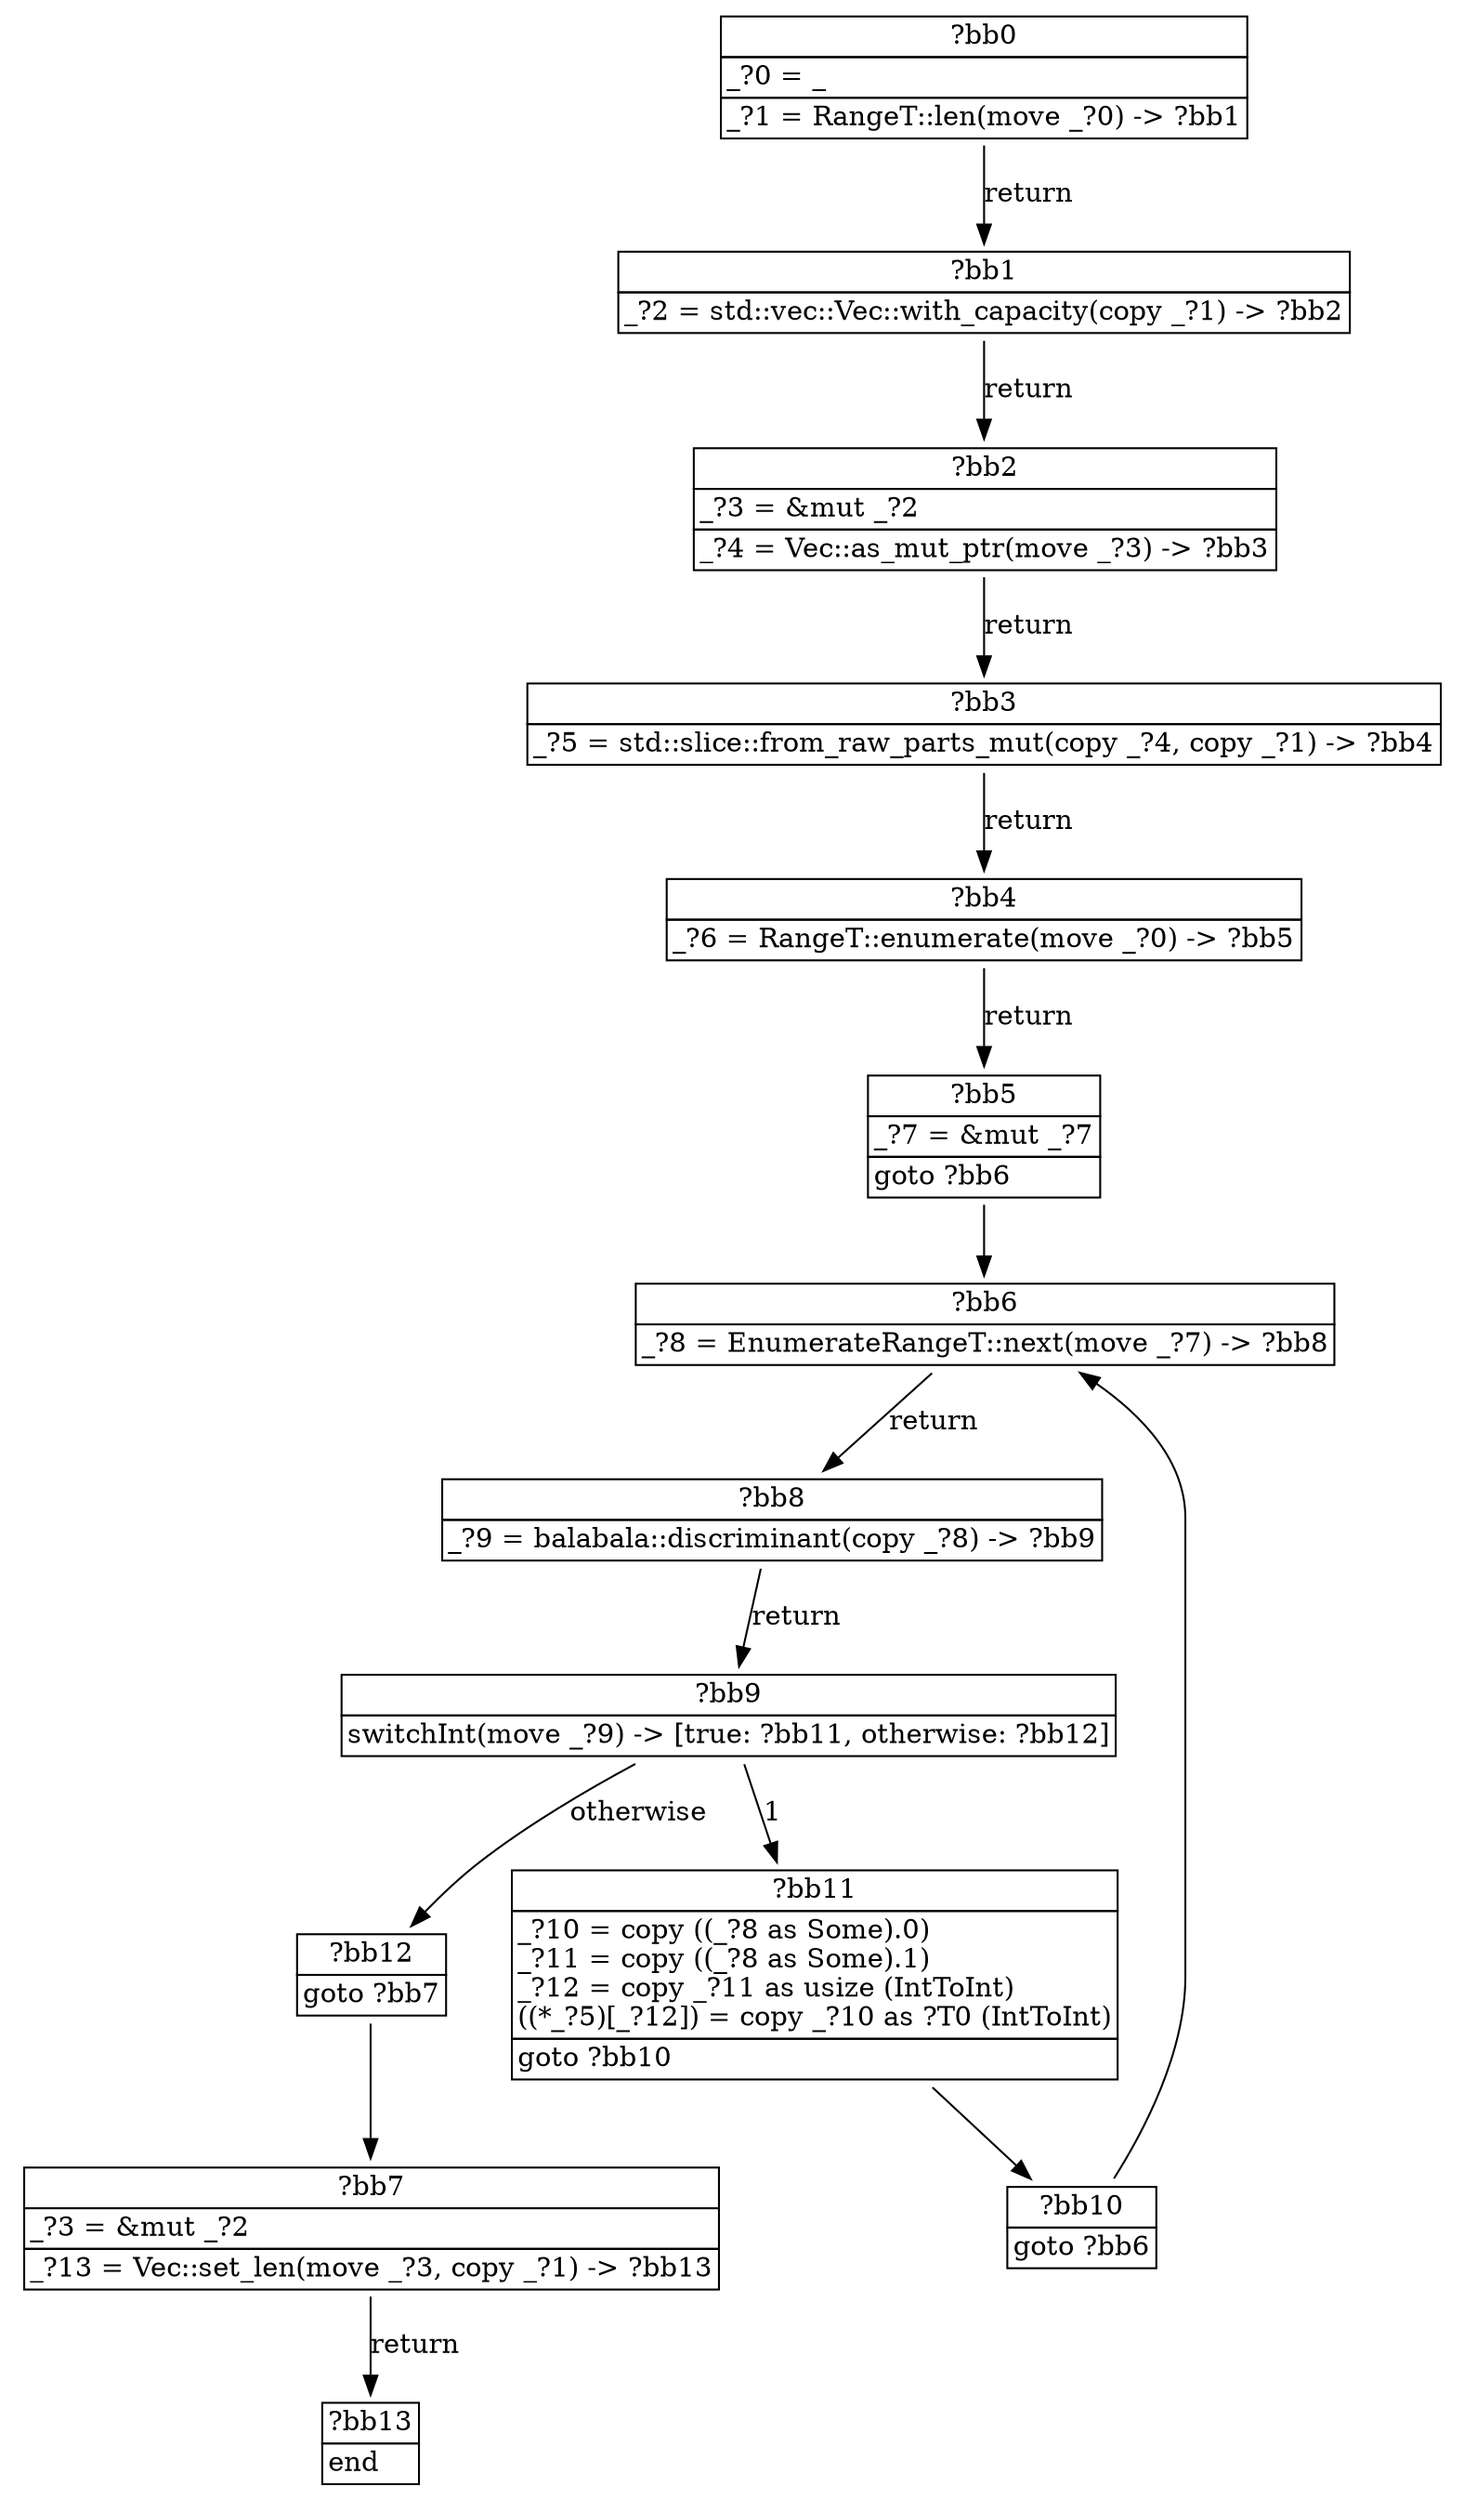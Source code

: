 digraph ControlFlowGraph {
    bb0 [shape="none", label=<<table border="0" cellborder="1" cellspacing="0"><tr><td  align="center" colspan="1">?bb0</td></tr><tr><td align="left" balign="left">_?0 = _<br/></td></tr><tr><td align="left">_?1 = RangeT::len(move _?0) -&gt; ?bb1</td></tr></table>>];
    bb1 [shape="none", label=<<table border="0" cellborder="1" cellspacing="0"><tr><td  align="center" colspan="1">?bb1</td></tr><tr><td align="left">_?2 = std::vec::Vec::with_capacity(copy _?1) -&gt; ?bb2</td></tr></table>>];
    bb2 [shape="none", label=<<table border="0" cellborder="1" cellspacing="0"><tr><td  align="center" colspan="1">?bb2</td></tr><tr><td align="left" balign="left">_?3 = &amp;mut _?2<br/></td></tr><tr><td align="left">_?4 = Vec::as_mut_ptr(move _?3) -&gt; ?bb3</td></tr></table>>];
    bb3 [shape="none", label=<<table border="0" cellborder="1" cellspacing="0"><tr><td  align="center" colspan="1">?bb3</td></tr><tr><td align="left">_?5 = std::slice::from_raw_parts_mut(copy _?4, copy _?1) -&gt; ?bb4</td></tr></table>>];
    bb4 [shape="none", label=<<table border="0" cellborder="1" cellspacing="0"><tr><td  align="center" colspan="1">?bb4</td></tr><tr><td align="left">_?6 = RangeT::enumerate(move _?0) -&gt; ?bb5</td></tr></table>>];
    bb5 [shape="none", label=<<table border="0" cellborder="1" cellspacing="0"><tr><td  align="center" colspan="1">?bb5</td></tr><tr><td align="left" balign="left">_?7 = &amp;mut _?7<br/></td></tr><tr><td align="left">goto ?bb6</td></tr></table>>];
    bb6 [shape="none", label=<<table border="0" cellborder="1" cellspacing="0"><tr><td  align="center" colspan="1">?bb6</td></tr><tr><td align="left">_?8 = EnumerateRangeT::next(move _?7) -&gt; ?bb8</td></tr></table>>];
    bb7 [shape="none", label=<<table border="0" cellborder="1" cellspacing="0"><tr><td  align="center" colspan="1">?bb7</td></tr><tr><td align="left" balign="left">_?3 = &amp;mut _?2<br/></td></tr><tr><td align="left">_?13 = Vec::set_len(move _?3, copy _?1) -&gt; ?bb13</td></tr></table>>];
    bb8 [shape="none", label=<<table border="0" cellborder="1" cellspacing="0"><tr><td  align="center" colspan="1">?bb8</td></tr><tr><td align="left">_?9 = balabala::discriminant(copy _?8) -&gt; ?bb9</td></tr></table>>];
    bb9 [shape="none", label=<<table border="0" cellborder="1" cellspacing="0"><tr><td  align="center" colspan="1">?bb9</td></tr><tr><td align="left">switchInt(move _?9) -&gt; [true: ?bb11, otherwise: ?bb12]</td></tr></table>>];
    bb10 [shape="none", label=<<table border="0" cellborder="1" cellspacing="0"><tr><td  align="center" colspan="1">?bb10</td></tr><tr><td align="left">goto ?bb6</td></tr></table>>];
    bb11 [shape="none", label=<<table border="0" cellborder="1" cellspacing="0"><tr><td  align="center" colspan="1">?bb11</td></tr><tr><td align="left" balign="left">_?10 = copy ((_?8 as Some).0)<br/>_?11 = copy ((_?8 as Some).1)<br/>_?12 = copy _?11 as usize (IntToInt)<br/>((*_?5)[_?12]) = copy _?10 as ?T0 (IntToInt)<br/></td></tr><tr><td align="left">goto ?bb10</td></tr></table>>];
    bb12 [shape="none", label=<<table border="0" cellborder="1" cellspacing="0"><tr><td  align="center" colspan="1">?bb12</td></tr><tr><td align="left">goto ?bb7</td></tr></table>>];
    bb13 [shape="none", label=<<table border="0" cellborder="1" cellspacing="0"><tr><td  align="center" colspan="1">?bb13</td></tr><tr><td align="left">end</td></tr></table>>];
    bb0 -> bb1 [label="return"];
    bb1 -> bb2 [label="return"];
    bb2 -> bb3 [label="return"];
    bb3 -> bb4 [label="return"];
    bb4 -> bb5 [label="return"];
    bb5 -> bb6 [label=""];
    bb6 -> bb8 [label="return"];
    bb7 -> bb13 [label="return"];
    bb8 -> bb9 [label="return"];
    bb9 -> bb11 [label="1"];
    bb9 -> bb12 [label="otherwise"];
    bb10 -> bb6 [label=""];
    bb11 -> bb10 [label=""];
    bb12 -> bb7 [label=""];
}
